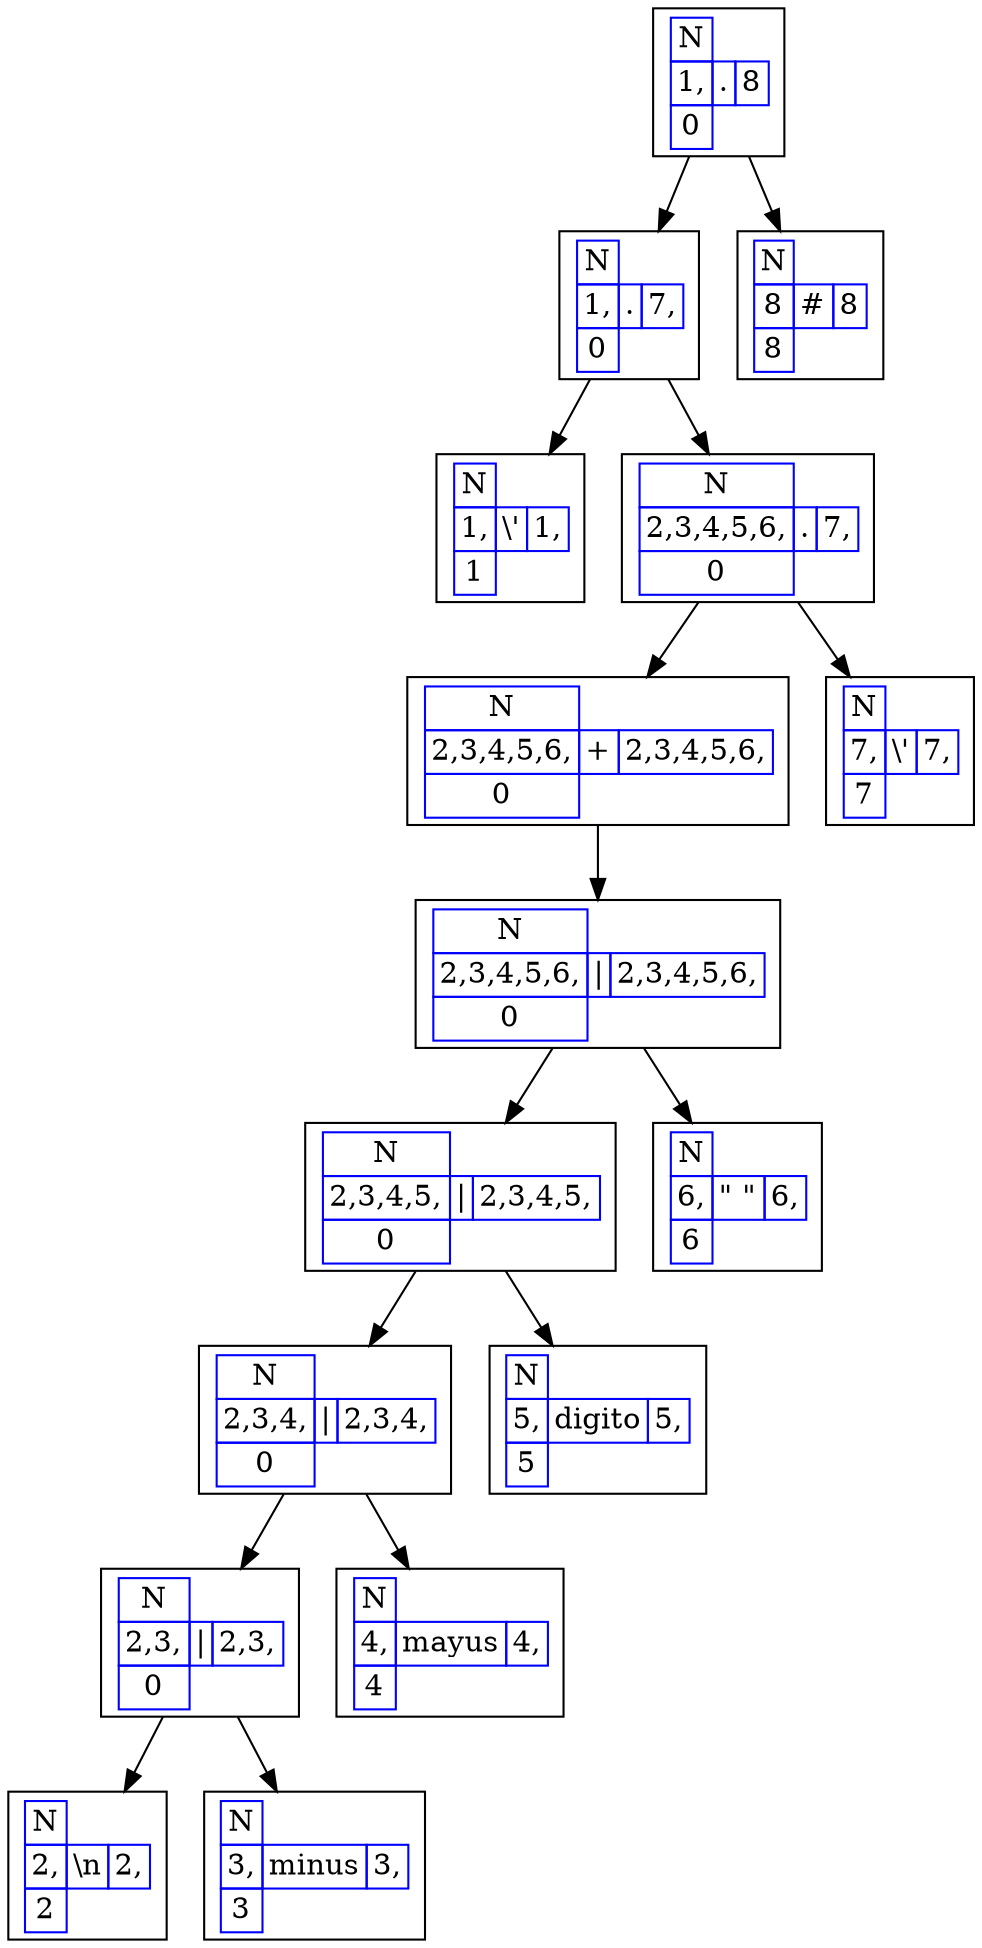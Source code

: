 digraph G{
rankdir=UD
node[shape=box]
concentrate=true
nodo16[label=<
<table border='0' cellborder='1' color='blue' cellspacing='0'>
<tr><td>N</td></tr>
<tr><td>1,</td><td>.</td><td>8</td></tr>
<tr><td>0</td></tr>
</table>
>];
nodo14[label=<
<table border='0' cellborder='1' color='blue' cellspacing='0'>
<tr><td>N</td></tr>
<tr><td>1,</td><td>.</td><td>7,</td></tr>
<tr><td>0</td></tr>
</table>
>];
nodo1[label=<
<table border='0' cellborder='1' color='blue' cellspacing='0'>
<tr><td>N</td></tr>
<tr><td>1,</td><td>\'</td><td>1,</td></tr>
<tr><td>1</td></tr>
</table>
>];
nodo14->nodo1
nodo13[label=<
<table border='0' cellborder='1' color='blue' cellspacing='0'>
<tr><td>N</td></tr>
<tr><td>2,3,4,5,6,</td><td>.</td><td>7,</td></tr>
<tr><td>0</td></tr>
</table>
>];
nodo11[label=<
<table border='0' cellborder='1' color='blue' cellspacing='0'>
<tr><td>N</td></tr>
<tr><td>2,3,4,5,6,</td><td>+</td><td>2,3,4,5,6,</td></tr>
<tr><td>0</td></tr>
</table>
>];
nodo10[label=<
<table border='0' cellborder='1' color='blue' cellspacing='0'>
<tr><td>N</td></tr>
<tr><td>2,3,4,5,6,</td><td>|</td><td>2,3,4,5,6,</td></tr>
<tr><td>0</td></tr>
</table>
>];
nodo8[label=<
<table border='0' cellborder='1' color='blue' cellspacing='0'>
<tr><td>N</td></tr>
<tr><td>2,3,4,5,</td><td>|</td><td>2,3,4,5,</td></tr>
<tr><td>0</td></tr>
</table>
>];
nodo6[label=<
<table border='0' cellborder='1' color='blue' cellspacing='0'>
<tr><td>N</td></tr>
<tr><td>2,3,4,</td><td>|</td><td>2,3,4,</td></tr>
<tr><td>0</td></tr>
</table>
>];
nodo4[label=<
<table border='0' cellborder='1' color='blue' cellspacing='0'>
<tr><td>N</td></tr>
<tr><td>2,3,</td><td>|</td><td>2,3,</td></tr>
<tr><td>0</td></tr>
</table>
>];
nodo2[label=<
<table border='0' cellborder='1' color='blue' cellspacing='0'>
<tr><td>N</td></tr>
<tr><td>2,</td><td>\n</td><td>2,</td></tr>
<tr><td>2</td></tr>
</table>
>];
nodo4->nodo2
nodo3[label=<
<table border='0' cellborder='1' color='blue' cellspacing='0'>
<tr><td>N</td></tr>
<tr><td>3,</td><td>minus</td><td>3,</td></tr>
<tr><td>3</td></tr>
</table>
>];
nodo4->nodo3
nodo6->nodo4
nodo5[label=<
<table border='0' cellborder='1' color='blue' cellspacing='0'>
<tr><td>N</td></tr>
<tr><td>4,</td><td>mayus</td><td>4,</td></tr>
<tr><td>4</td></tr>
</table>
>];
nodo6->nodo5
nodo8->nodo6
nodo7[label=<
<table border='0' cellborder='1' color='blue' cellspacing='0'>
<tr><td>N</td></tr>
<tr><td>5,</td><td>digito</td><td>5,</td></tr>
<tr><td>5</td></tr>
</table>
>];
nodo8->nodo7
nodo10->nodo8
nodo9[label=<
<table border='0' cellborder='1' color='blue' cellspacing='0'>
<tr><td>N</td></tr>
<tr><td>6,</td><td>" "</td><td>6,</td></tr>
<tr><td>6</td></tr>
</table>
>];
nodo10->nodo9
nodo11->nodo10
nodo13->nodo11
nodo12[label=<
<table border='0' cellborder='1' color='blue' cellspacing='0'>
<tr><td>N</td></tr>
<tr><td>7,</td><td>\'</td><td>7,</td></tr>
<tr><td>7</td></tr>
</table>
>];
nodo13->nodo12
nodo14->nodo13
nodo16->nodo14
nodo15[label=<
<table border='0' cellborder='1' color='blue' cellspacing='0'>
<tr><td>N</td></tr>
<tr><td>8</td><td>#</td><td>8</td></tr>
<tr><td>8</td></tr>
</table>
>];
nodo16->nodo15

}

